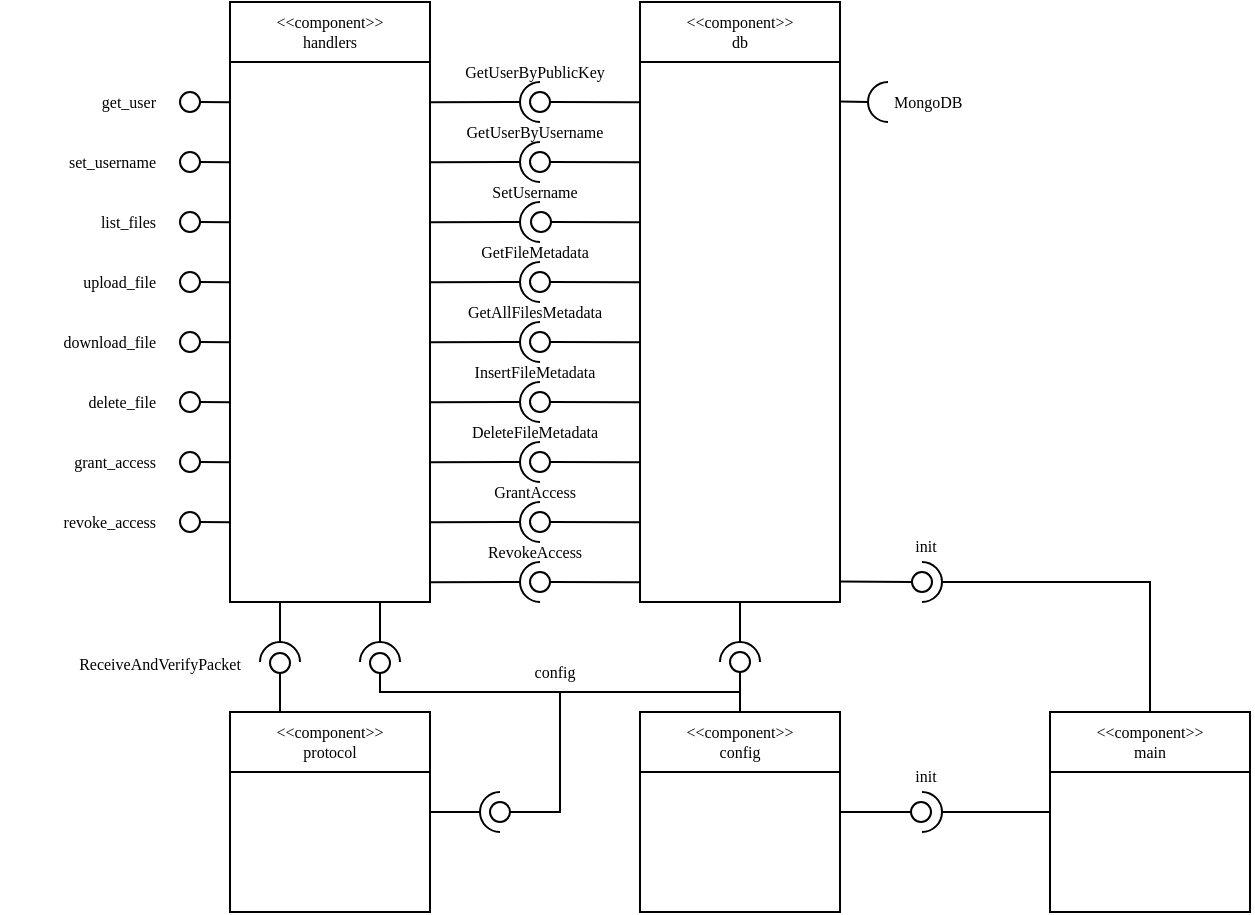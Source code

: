 <mxfile version="21.4.0" type="device">
  <diagram name="Страница 1" id="u0vHXIiKnzVc3-9p44hn">
    <mxGraphModel dx="819" dy="451" grid="0" gridSize="10" guides="1" tooltips="1" connect="1" arrows="1" fold="1" page="0" pageScale="1" pageWidth="1169" pageHeight="827" math="0" shadow="0">
      <root>
        <mxCell id="0" />
        <mxCell id="1" parent="0" />
        <mxCell id="RlHMgZMCsV71h-hDCZHG-15" value="" style="group;flipH=1;" vertex="1" connectable="0" parent="1">
          <mxGeometry x="490" y="434" width="21" height="22" as="geometry" />
        </mxCell>
        <mxCell id="RlHMgZMCsV71h-hDCZHG-16" value="" style="ellipse;whiteSpace=wrap;html=1;aspect=fixed;movable=1;resizable=1;rotatable=1;deletable=1;editable=1;locked=0;connectable=1;" vertex="1" parent="RlHMgZMCsV71h-hDCZHG-15">
          <mxGeometry x="1" y="1" width="20" height="20" as="geometry" />
        </mxCell>
        <mxCell id="RlHMgZMCsV71h-hDCZHG-17" value="" style="rounded=0;whiteSpace=wrap;html=1;fillColor=default;strokeColor=none;movable=1;resizable=1;rotatable=1;deletable=1;editable=1;locked=0;connectable=1;" vertex="1" parent="RlHMgZMCsV71h-hDCZHG-15">
          <mxGeometry width="11" height="22" as="geometry" />
        </mxCell>
        <mxCell id="RlHMgZMCsV71h-hDCZHG-12" value="" style="group;flipH=1;" vertex="1" connectable="0" parent="1">
          <mxGeometry x="490" y="319" width="21" height="22" as="geometry" />
        </mxCell>
        <mxCell id="RlHMgZMCsV71h-hDCZHG-13" value="" style="ellipse;whiteSpace=wrap;html=1;aspect=fixed;movable=1;resizable=1;rotatable=1;deletable=1;editable=1;locked=0;connectable=1;" vertex="1" parent="RlHMgZMCsV71h-hDCZHG-12">
          <mxGeometry x="1" y="1" width="20" height="20" as="geometry" />
        </mxCell>
        <mxCell id="RlHMgZMCsV71h-hDCZHG-14" value="" style="rounded=0;whiteSpace=wrap;html=1;fillColor=default;strokeColor=none;movable=1;resizable=1;rotatable=1;deletable=1;editable=1;locked=0;connectable=1;" vertex="1" parent="RlHMgZMCsV71h-hDCZHG-12">
          <mxGeometry width="11" height="22" as="geometry" />
        </mxCell>
        <mxCell id="tU8dhyVxo_mKHJtzlASq-189" value="" style="ellipse;whiteSpace=wrap;html=1;aspect=fixed;movable=1;resizable=1;rotatable=1;deletable=1;editable=1;locked=0;connectable=1;rotation=90;" parent="1" vertex="1">
          <mxGeometry x="400" y="360" width="20" height="20" as="geometry" />
        </mxCell>
        <mxCell id="tU8dhyVxo_mKHJtzlASq-190" value="" style="rounded=0;whiteSpace=wrap;html=1;strokeColor=none;" parent="1" vertex="1">
          <mxGeometry x="399" y="370" width="22" height="11" as="geometry" />
        </mxCell>
        <mxCell id="tU8dhyVxo_mKHJtzlASq-30" value="GetUserByPublicKey" style="text;html=1;strokeColor=none;fillColor=none;align=center;verticalAlign=middle;whiteSpace=wrap;rounded=0;fontFamily=Ubuntu Mono;fontSource=https%3A%2F%2Ffonts.googleapis.com%2Fcss%3Ffamily%3DUbuntu%2BMono;fontSize=8;movable=1;resizable=1;rotatable=1;deletable=1;editable=1;locked=0;connectable=1;" parent="1" vertex="1">
          <mxGeometry x="255" y="70" width="105" height="10" as="geometry" />
        </mxCell>
        <mxCell id="tU8dhyVxo_mKHJtzlASq-31" value="GetUserByUsername" style="text;html=1;strokeColor=none;fillColor=none;align=center;verticalAlign=middle;whiteSpace=wrap;rounded=0;fontFamily=Ubuntu Mono;fontSource=https%3A%2F%2Ffonts.googleapis.com%2Fcss%3Ffamily%3DUbuntu%2BMono;fontSize=8;movable=1;resizable=1;rotatable=1;deletable=1;editable=1;locked=0;connectable=1;" parent="1" vertex="1">
          <mxGeometry x="255" y="100" width="105" height="10" as="geometry" />
        </mxCell>
        <mxCell id="tU8dhyVxo_mKHJtzlASq-32" value="SetUsername" style="text;html=1;strokeColor=none;fillColor=none;align=center;verticalAlign=middle;whiteSpace=wrap;rounded=0;fontFamily=Ubuntu Mono;fontSource=https%3A%2F%2Ffonts.googleapis.com%2Fcss%3Ffamily%3DUbuntu%2BMono;fontSize=8;movable=1;resizable=1;rotatable=1;deletable=1;editable=1;locked=0;connectable=1;" parent="1" vertex="1">
          <mxGeometry x="255" y="130" width="105" height="10" as="geometry" />
        </mxCell>
        <mxCell id="tU8dhyVxo_mKHJtzlASq-33" value="GetFileMetadata" style="text;html=1;strokeColor=none;fillColor=none;align=center;verticalAlign=middle;whiteSpace=wrap;rounded=0;fontFamily=Ubuntu Mono;fontSource=https%3A%2F%2Ffonts.googleapis.com%2Fcss%3Ffamily%3DUbuntu%2BMono;fontSize=8;movable=1;resizable=1;rotatable=1;deletable=1;editable=1;locked=0;connectable=1;" parent="1" vertex="1">
          <mxGeometry x="255" y="160" width="105" height="10" as="geometry" />
        </mxCell>
        <mxCell id="tU8dhyVxo_mKHJtzlASq-34" value="GetAllFilesMetadata" style="text;html=1;strokeColor=none;fillColor=none;align=center;verticalAlign=middle;whiteSpace=wrap;rounded=0;fontFamily=Ubuntu Mono;fontSource=https%3A%2F%2Ffonts.googleapis.com%2Fcss%3Ffamily%3DUbuntu%2BMono;fontSize=8;movable=1;resizable=1;rotatable=1;deletable=1;editable=1;locked=0;connectable=1;" parent="1" vertex="1">
          <mxGeometry x="255" y="190" width="105" height="10" as="geometry" />
        </mxCell>
        <mxCell id="tU8dhyVxo_mKHJtzlASq-35" value="InsertFileMetadata" style="text;html=1;strokeColor=none;fillColor=none;align=center;verticalAlign=middle;whiteSpace=wrap;rounded=0;fontFamily=Ubuntu Mono;fontSource=https%3A%2F%2Ffonts.googleapis.com%2Fcss%3Ffamily%3DUbuntu%2BMono;fontSize=8;movable=1;resizable=1;rotatable=1;deletable=1;editable=1;locked=0;connectable=1;" parent="1" vertex="1">
          <mxGeometry x="255" y="220" width="105" height="10" as="geometry" />
        </mxCell>
        <mxCell id="tU8dhyVxo_mKHJtzlASq-36" value="DeleteFileMetadata" style="text;html=1;strokeColor=none;fillColor=none;align=center;verticalAlign=middle;whiteSpace=wrap;rounded=0;fontFamily=Ubuntu Mono;fontSource=https%3A%2F%2Ffonts.googleapis.com%2Fcss%3Ffamily%3DUbuntu%2BMono;fontSize=8;movable=1;resizable=1;rotatable=1;deletable=1;editable=1;locked=0;connectable=1;" parent="1" vertex="1">
          <mxGeometry x="255" y="250" width="105" height="10" as="geometry" />
        </mxCell>
        <mxCell id="tU8dhyVxo_mKHJtzlASq-37" value="GrantAccess" style="text;html=1;strokeColor=none;fillColor=none;align=center;verticalAlign=middle;whiteSpace=wrap;rounded=0;fontFamily=Ubuntu Mono;fontSource=https%3A%2F%2Ffonts.googleapis.com%2Fcss%3Ffamily%3DUbuntu%2BMono;fontSize=8;movable=1;resizable=1;rotatable=1;deletable=1;editable=1;locked=0;connectable=1;" parent="1" vertex="1">
          <mxGeometry x="255" y="280" width="105" height="10" as="geometry" />
        </mxCell>
        <mxCell id="tU8dhyVxo_mKHJtzlASq-40" value="RevokeAccess" style="text;html=1;strokeColor=none;fillColor=none;align=center;verticalAlign=middle;whiteSpace=wrap;rounded=0;fontFamily=Ubuntu Mono;fontSource=https%3A%2F%2Ffonts.googleapis.com%2Fcss%3Ffamily%3DUbuntu%2BMono;fontSize=8;movable=1;resizable=1;rotatable=1;deletable=1;editable=1;locked=0;connectable=1;" parent="1" vertex="1">
          <mxGeometry x="255" y="310" width="105" height="10" as="geometry" />
        </mxCell>
        <mxCell id="tU8dhyVxo_mKHJtzlASq-46" value="" style="endArrow=none;html=1;rounded=0;movable=1;resizable=1;rotatable=1;deletable=1;editable=1;locked=0;connectable=1;exitX=1;exitY=0.5;exitDx=0;exitDy=0;entryX=-0.003;entryY=0.167;entryDx=0;entryDy=0;entryPerimeter=0;" parent="1" source="tU8dhyVxo_mKHJtzlASq-53" target="tU8dhyVxo_mKHJtzlASq-73" edge="1">
          <mxGeometry width="50" height="50" relative="1" as="geometry">
            <mxPoint x="145" y="89.92" as="sourcePoint" />
            <mxPoint x="150" y="90" as="targetPoint" />
          </mxGeometry>
        </mxCell>
        <mxCell id="tU8dhyVxo_mKHJtzlASq-47" value="" style="endArrow=none;html=1;rounded=0;movable=1;resizable=1;rotatable=1;deletable=1;editable=1;locked=0;connectable=1;entryX=-0.004;entryY=0.367;entryDx=0;entryDy=0;entryPerimeter=0;exitX=1;exitY=0.5;exitDx=0;exitDy=0;" parent="1" source="tU8dhyVxo_mKHJtzlASq-55" target="tU8dhyVxo_mKHJtzlASq-73" edge="1">
          <mxGeometry width="50" height="50" relative="1" as="geometry">
            <mxPoint x="145" y="150.1" as="sourcePoint" />
            <mxPoint x="150" y="140" as="targetPoint" />
          </mxGeometry>
        </mxCell>
        <mxCell id="tU8dhyVxo_mKHJtzlASq-48" value="" style="endArrow=none;html=1;rounded=0;movable=1;resizable=1;rotatable=1;deletable=1;editable=1;locked=0;connectable=1;exitX=1;exitY=0.5;exitDx=0;exitDy=0;entryX=-0.002;entryY=0.467;entryDx=0;entryDy=0;entryPerimeter=0;" parent="1" source="tU8dhyVxo_mKHJtzlASq-57" target="tU8dhyVxo_mKHJtzlASq-73" edge="1">
          <mxGeometry width="50" height="50" relative="1" as="geometry">
            <mxPoint x="145" y="180" as="sourcePoint" />
            <mxPoint x="150" y="180" as="targetPoint" />
          </mxGeometry>
        </mxCell>
        <mxCell id="tU8dhyVxo_mKHJtzlASq-49" value="" style="endArrow=none;html=1;rounded=0;movable=1;resizable=1;rotatable=1;deletable=1;editable=1;locked=0;connectable=1;exitX=1;exitY=0.5;exitDx=0;exitDy=0;entryX=0;entryY=0.767;entryDx=0;entryDy=0;entryPerimeter=0;" parent="1" source="tU8dhyVxo_mKHJtzlASq-56" target="tU8dhyVxo_mKHJtzlASq-73" edge="1">
          <mxGeometry width="50" height="50" relative="1" as="geometry">
            <mxPoint x="150" y="270" as="sourcePoint" />
            <mxPoint x="150" y="270" as="targetPoint" />
          </mxGeometry>
        </mxCell>
        <mxCell id="tU8dhyVxo_mKHJtzlASq-50" value="" style="endArrow=none;html=1;rounded=0;movable=1;resizable=1;rotatable=1;deletable=1;editable=1;locked=0;connectable=1;exitX=1;exitY=0.5;exitDx=0;exitDy=0;entryX=0;entryY=0.567;entryDx=0;entryDy=0;entryPerimeter=0;" parent="1" source="tU8dhyVxo_mKHJtzlASq-58" target="tU8dhyVxo_mKHJtzlASq-73" edge="1">
          <mxGeometry width="50" height="50" relative="1" as="geometry">
            <mxPoint x="145" y="210" as="sourcePoint" />
            <mxPoint x="150" y="210" as="targetPoint" />
          </mxGeometry>
        </mxCell>
        <mxCell id="tU8dhyVxo_mKHJtzlASq-51" value="" style="endArrow=none;html=1;rounded=0;movable=1;resizable=1;rotatable=1;deletable=1;editable=1;locked=0;connectable=1;exitX=1;exitY=0.5;exitDx=0;exitDy=0;entryX=0;entryY=0.667;entryDx=0;entryDy=0;entryPerimeter=0;" parent="1" source="tU8dhyVxo_mKHJtzlASq-59" target="tU8dhyVxo_mKHJtzlASq-73" edge="1">
          <mxGeometry width="50" height="50" relative="1" as="geometry">
            <mxPoint x="145" y="240" as="sourcePoint" />
            <mxPoint x="150" y="240" as="targetPoint" />
          </mxGeometry>
        </mxCell>
        <mxCell id="tU8dhyVxo_mKHJtzlASq-52" value="" style="endArrow=none;html=1;rounded=0;movable=1;resizable=1;rotatable=1;deletable=1;editable=1;locked=0;connectable=1;entryX=0;entryY=0.867;entryDx=0;entryDy=0;entryPerimeter=0;exitX=1;exitY=0.5;exitDx=0;exitDy=0;" parent="1" source="tU8dhyVxo_mKHJtzlASq-60" target="tU8dhyVxo_mKHJtzlASq-73" edge="1">
          <mxGeometry width="50" height="50" relative="1" as="geometry">
            <mxPoint x="140" y="300.1" as="sourcePoint" />
            <mxPoint x="155" y="300.0" as="targetPoint" />
          </mxGeometry>
        </mxCell>
        <mxCell id="tU8dhyVxo_mKHJtzlASq-53" value="" style="ellipse;whiteSpace=wrap;html=1;aspect=fixed;movable=1;resizable=1;rotatable=1;deletable=1;editable=1;locked=0;connectable=1;" parent="1" vertex="1">
          <mxGeometry x="130" y="85" width="10" height="10" as="geometry" />
        </mxCell>
        <mxCell id="tU8dhyVxo_mKHJtzlASq-54" value="" style="ellipse;whiteSpace=wrap;html=1;aspect=fixed;movable=1;resizable=1;rotatable=1;deletable=1;editable=1;locked=0;connectable=1;" parent="1" vertex="1">
          <mxGeometry x="130" y="115" width="10" height="10" as="geometry" />
        </mxCell>
        <mxCell id="tU8dhyVxo_mKHJtzlASq-55" value="" style="ellipse;whiteSpace=wrap;html=1;aspect=fixed;movable=1;resizable=1;rotatable=1;deletable=1;editable=1;locked=0;connectable=1;" parent="1" vertex="1">
          <mxGeometry x="130" y="145" width="10" height="10" as="geometry" />
        </mxCell>
        <mxCell id="tU8dhyVxo_mKHJtzlASq-56" value="" style="ellipse;whiteSpace=wrap;html=1;aspect=fixed;movable=1;resizable=1;rotatable=1;deletable=1;editable=1;locked=0;connectable=1;" parent="1" vertex="1">
          <mxGeometry x="130" y="265" width="10" height="10" as="geometry" />
        </mxCell>
        <mxCell id="tU8dhyVxo_mKHJtzlASq-57" value="" style="ellipse;whiteSpace=wrap;html=1;aspect=fixed;movable=1;resizable=1;rotatable=1;deletable=1;editable=1;locked=0;connectable=1;" parent="1" vertex="1">
          <mxGeometry x="130" y="175" width="10" height="10" as="geometry" />
        </mxCell>
        <mxCell id="tU8dhyVxo_mKHJtzlASq-58" value="" style="ellipse;whiteSpace=wrap;html=1;aspect=fixed;movable=1;resizable=1;rotatable=1;deletable=1;editable=1;locked=0;connectable=1;" parent="1" vertex="1">
          <mxGeometry x="130" y="205" width="10" height="10" as="geometry" />
        </mxCell>
        <mxCell id="tU8dhyVxo_mKHJtzlASq-59" value="" style="ellipse;whiteSpace=wrap;html=1;aspect=fixed;movable=1;resizable=1;rotatable=1;deletable=1;editable=1;locked=0;connectable=1;" parent="1" vertex="1">
          <mxGeometry x="130" y="235" width="10" height="10" as="geometry" />
        </mxCell>
        <mxCell id="tU8dhyVxo_mKHJtzlASq-60" value="" style="ellipse;whiteSpace=wrap;html=1;aspect=fixed;movable=1;resizable=1;rotatable=1;deletable=1;editable=1;locked=0;connectable=1;" parent="1" vertex="1">
          <mxGeometry x="130" y="295" width="10" height="10" as="geometry" />
        </mxCell>
        <mxCell id="tU8dhyVxo_mKHJtzlASq-72" value="" style="endArrow=none;html=1;rounded=0;movable=1;resizable=1;rotatable=1;deletable=1;editable=1;locked=0;connectable=1;entryX=-0.002;entryY=0.267;entryDx=0;entryDy=0;entryPerimeter=0;exitX=1;exitY=0.5;exitDx=0;exitDy=0;" parent="1" source="tU8dhyVxo_mKHJtzlASq-54" target="tU8dhyVxo_mKHJtzlASq-73" edge="1">
          <mxGeometry width="50" height="50" relative="1" as="geometry">
            <mxPoint x="140" y="120" as="sourcePoint" />
            <mxPoint x="155" y="119.92" as="targetPoint" />
          </mxGeometry>
        </mxCell>
        <mxCell id="tU8dhyVxo_mKHJtzlASq-101" value="" style="endArrow=none;html=1;rounded=0;entryX=0;entryY=0.5;entryDx=0;entryDy=0;exitX=1;exitY=0.167;exitDx=0;exitDy=0;exitPerimeter=0;" parent="1" source="tU8dhyVxo_mKHJtzlASq-73" target="tU8dhyVxo_mKHJtzlASq-78" edge="1">
          <mxGeometry width="50" height="50" relative="1" as="geometry">
            <mxPoint x="250" y="120" as="sourcePoint" />
            <mxPoint x="270" y="90" as="targetPoint" />
          </mxGeometry>
        </mxCell>
        <mxCell id="tU8dhyVxo_mKHJtzlASq-102" value="" style="group" parent="1" vertex="1" connectable="0">
          <mxGeometry x="300" y="79" width="21" height="22" as="geometry" />
        </mxCell>
        <mxCell id="tU8dhyVxo_mKHJtzlASq-78" value="" style="ellipse;whiteSpace=wrap;html=1;aspect=fixed;movable=1;resizable=1;rotatable=1;deletable=1;editable=1;locked=0;connectable=1;" parent="tU8dhyVxo_mKHJtzlASq-102" vertex="1">
          <mxGeometry y="1" width="20" height="20" as="geometry" />
        </mxCell>
        <mxCell id="tU8dhyVxo_mKHJtzlASq-79" value="" style="rounded=0;whiteSpace=wrap;html=1;fillColor=default;strokeColor=none;movable=1;resizable=1;rotatable=1;deletable=1;editable=1;locked=0;connectable=1;" parent="tU8dhyVxo_mKHJtzlASq-102" vertex="1">
          <mxGeometry x="10" width="11" height="22" as="geometry" />
        </mxCell>
        <mxCell id="tU8dhyVxo_mKHJtzlASq-103" value="" style="endArrow=none;html=1;rounded=0;entryX=0;entryY=0.5;entryDx=0;entryDy=0;exitX=1;exitY=0.267;exitDx=0;exitDy=0;exitPerimeter=0;" parent="1" source="tU8dhyVxo_mKHJtzlASq-73" target="tU8dhyVxo_mKHJtzlASq-85" edge="1">
          <mxGeometry width="50" height="50" relative="1" as="geometry">
            <mxPoint x="260" y="110" as="sourcePoint" />
            <mxPoint x="280" y="110" as="targetPoint" />
          </mxGeometry>
        </mxCell>
        <mxCell id="tU8dhyVxo_mKHJtzlASq-104" value="" style="group" parent="1" vertex="1" connectable="0">
          <mxGeometry x="300" y="109" width="21" height="22" as="geometry" />
        </mxCell>
        <mxCell id="tU8dhyVxo_mKHJtzlASq-85" value="" style="ellipse;whiteSpace=wrap;html=1;aspect=fixed;movable=1;resizable=1;rotatable=1;deletable=1;editable=1;locked=0;connectable=1;" parent="tU8dhyVxo_mKHJtzlASq-104" vertex="1">
          <mxGeometry y="1" width="20" height="20" as="geometry" />
        </mxCell>
        <mxCell id="tU8dhyVxo_mKHJtzlASq-86" value="" style="rounded=0;whiteSpace=wrap;html=1;fillColor=default;strokeColor=none;movable=1;resizable=1;rotatable=1;deletable=1;editable=1;locked=0;connectable=1;" parent="tU8dhyVxo_mKHJtzlASq-104" vertex="1">
          <mxGeometry x="10" width="11" height="22" as="geometry" />
        </mxCell>
        <mxCell id="tU8dhyVxo_mKHJtzlASq-105" value="" style="endArrow=none;html=1;rounded=0;entryX=0;entryY=0.5;entryDx=0;entryDy=0;exitX=1;exitY=0.367;exitDx=0;exitDy=0;exitPerimeter=0;" parent="1" source="tU8dhyVxo_mKHJtzlASq-73" target="tU8dhyVxo_mKHJtzlASq-87" edge="1">
          <mxGeometry width="50" height="50" relative="1" as="geometry">
            <mxPoint x="260" y="139" as="sourcePoint" />
            <mxPoint x="280" y="139" as="targetPoint" />
          </mxGeometry>
        </mxCell>
        <mxCell id="tU8dhyVxo_mKHJtzlASq-106" value="" style="endArrow=none;html=1;rounded=0;entryX=0;entryY=0.5;entryDx=0;entryDy=0;exitX=1;exitY=0.467;exitDx=0;exitDy=0;exitPerimeter=0;" parent="1" source="tU8dhyVxo_mKHJtzlASq-73" target="tU8dhyVxo_mKHJtzlASq-89" edge="1">
          <mxGeometry width="50" height="50" relative="1" as="geometry">
            <mxPoint x="260" y="169" as="sourcePoint" />
            <mxPoint x="280" y="169" as="targetPoint" />
          </mxGeometry>
        </mxCell>
        <mxCell id="tU8dhyVxo_mKHJtzlASq-107" value="" style="endArrow=none;html=1;rounded=0;entryX=0;entryY=0.5;entryDx=0;entryDy=0;exitX=1;exitY=0.567;exitDx=0;exitDy=0;exitPerimeter=0;" parent="1" source="tU8dhyVxo_mKHJtzlASq-73" target="tU8dhyVxo_mKHJtzlASq-91" edge="1">
          <mxGeometry width="50" height="50" relative="1" as="geometry">
            <mxPoint x="260" y="199" as="sourcePoint" />
            <mxPoint x="280" y="199" as="targetPoint" />
          </mxGeometry>
        </mxCell>
        <mxCell id="tU8dhyVxo_mKHJtzlASq-108" value="" style="group" parent="1" vertex="1" connectable="0">
          <mxGeometry x="300" y="199" width="21" height="22" as="geometry" />
        </mxCell>
        <mxCell id="tU8dhyVxo_mKHJtzlASq-91" value="" style="ellipse;whiteSpace=wrap;html=1;aspect=fixed;movable=1;resizable=1;rotatable=1;deletable=1;editable=1;locked=0;connectable=1;" parent="tU8dhyVxo_mKHJtzlASq-108" vertex="1">
          <mxGeometry y="1" width="20" height="20" as="geometry" />
        </mxCell>
        <mxCell id="tU8dhyVxo_mKHJtzlASq-92" value="" style="rounded=0;whiteSpace=wrap;html=1;fillColor=default;strokeColor=none;movable=1;resizable=1;rotatable=1;deletable=1;editable=1;locked=0;connectable=1;" parent="tU8dhyVxo_mKHJtzlASq-108" vertex="1">
          <mxGeometry x="10" width="11" height="22" as="geometry" />
        </mxCell>
        <mxCell id="tU8dhyVxo_mKHJtzlASq-109" value="" style="endArrow=none;html=1;rounded=0;entryX=0;entryY=0.5;entryDx=0;entryDy=0;exitX=1;exitY=0.667;exitDx=0;exitDy=0;exitPerimeter=0;" parent="1" source="tU8dhyVxo_mKHJtzlASq-73" target="tU8dhyVxo_mKHJtzlASq-93" edge="1">
          <mxGeometry width="50" height="50" relative="1" as="geometry">
            <mxPoint x="260" y="230" as="sourcePoint" />
            <mxPoint x="280" y="230" as="targetPoint" />
          </mxGeometry>
        </mxCell>
        <mxCell id="tU8dhyVxo_mKHJtzlASq-110" value="" style="endArrow=none;html=1;rounded=0;entryX=0;entryY=0.5;entryDx=0;entryDy=0;exitX=1;exitY=0.767;exitDx=0;exitDy=0;exitPerimeter=0;" parent="1" source="tU8dhyVxo_mKHJtzlASq-73" target="tU8dhyVxo_mKHJtzlASq-95" edge="1">
          <mxGeometry width="50" height="50" relative="1" as="geometry">
            <mxPoint x="260" y="260" as="sourcePoint" />
            <mxPoint x="280" y="260" as="targetPoint" />
          </mxGeometry>
        </mxCell>
        <mxCell id="tU8dhyVxo_mKHJtzlASq-111" value="" style="group" parent="1" vertex="1" connectable="0">
          <mxGeometry x="300" y="259" width="21" height="22" as="geometry" />
        </mxCell>
        <mxCell id="tU8dhyVxo_mKHJtzlASq-95" value="" style="ellipse;whiteSpace=wrap;html=1;aspect=fixed;movable=1;resizable=1;rotatable=1;deletable=1;editable=1;locked=0;connectable=1;" parent="tU8dhyVxo_mKHJtzlASq-111" vertex="1">
          <mxGeometry y="1" width="20" height="20" as="geometry" />
        </mxCell>
        <mxCell id="tU8dhyVxo_mKHJtzlASq-96" value="" style="rounded=0;whiteSpace=wrap;html=1;fillColor=default;strokeColor=none;movable=1;resizable=1;rotatable=1;deletable=1;editable=1;locked=0;connectable=1;" parent="tU8dhyVxo_mKHJtzlASq-111" vertex="1">
          <mxGeometry x="10" width="11" height="22" as="geometry" />
        </mxCell>
        <mxCell id="tU8dhyVxo_mKHJtzlASq-112" value="" style="group" parent="1" vertex="1" connectable="0">
          <mxGeometry x="300" y="229" width="21" height="22" as="geometry" />
        </mxCell>
        <mxCell id="tU8dhyVxo_mKHJtzlASq-93" value="" style="ellipse;whiteSpace=wrap;html=1;aspect=fixed;movable=1;resizable=1;rotatable=1;deletable=1;editable=1;locked=0;connectable=1;" parent="tU8dhyVxo_mKHJtzlASq-112" vertex="1">
          <mxGeometry y="1" width="20" height="20" as="geometry" />
        </mxCell>
        <mxCell id="tU8dhyVxo_mKHJtzlASq-94" value="" style="rounded=0;whiteSpace=wrap;html=1;fillColor=default;strokeColor=none;movable=1;resizable=1;rotatable=1;deletable=1;editable=1;locked=0;connectable=1;" parent="tU8dhyVxo_mKHJtzlASq-112" vertex="1">
          <mxGeometry x="10" width="11" height="22" as="geometry" />
        </mxCell>
        <mxCell id="tU8dhyVxo_mKHJtzlASq-113" value="" style="endArrow=none;html=1;rounded=0;entryX=0;entryY=0.5;entryDx=0;entryDy=0;exitX=1;exitY=0.867;exitDx=0;exitDy=0;exitPerimeter=0;" parent="1" source="tU8dhyVxo_mKHJtzlASq-73" target="tU8dhyVxo_mKHJtzlASq-97" edge="1">
          <mxGeometry width="50" height="50" relative="1" as="geometry">
            <mxPoint x="270" y="280" as="sourcePoint" />
            <mxPoint x="290" y="280" as="targetPoint" />
          </mxGeometry>
        </mxCell>
        <mxCell id="tU8dhyVxo_mKHJtzlASq-114" value="" style="endArrow=none;html=1;rounded=0;entryX=0;entryY=0.5;entryDx=0;entryDy=0;exitX=1;exitY=0.967;exitDx=0;exitDy=0;exitPerimeter=0;" parent="1" source="tU8dhyVxo_mKHJtzlASq-73" target="tU8dhyVxo_mKHJtzlASq-99" edge="1">
          <mxGeometry width="50" height="50" relative="1" as="geometry">
            <mxPoint x="260" y="319" as="sourcePoint" />
            <mxPoint x="280" y="319" as="targetPoint" />
          </mxGeometry>
        </mxCell>
        <mxCell id="tU8dhyVxo_mKHJtzlASq-116" value="" style="group" parent="1" vertex="1" connectable="0">
          <mxGeometry x="300" y="139" width="21" height="22" as="geometry" />
        </mxCell>
        <mxCell id="tU8dhyVxo_mKHJtzlASq-87" value="" style="ellipse;whiteSpace=wrap;html=1;aspect=fixed;movable=1;resizable=1;rotatable=1;deletable=1;editable=1;locked=0;connectable=1;" parent="tU8dhyVxo_mKHJtzlASq-116" vertex="1">
          <mxGeometry y="1" width="20" height="20" as="geometry" />
        </mxCell>
        <mxCell id="tU8dhyVxo_mKHJtzlASq-88" value="" style="rounded=0;whiteSpace=wrap;html=1;fillColor=default;strokeColor=none;movable=1;resizable=1;rotatable=1;deletable=1;editable=1;locked=0;connectable=1;" parent="tU8dhyVxo_mKHJtzlASq-116" vertex="1">
          <mxGeometry x="10" width="11" height="22" as="geometry" />
        </mxCell>
        <mxCell id="tU8dhyVxo_mKHJtzlASq-24" value="" style="ellipse;whiteSpace=wrap;html=1;aspect=fixed;movable=1;resizable=1;rotatable=1;deletable=1;editable=1;locked=0;connectable=1;" parent="tU8dhyVxo_mKHJtzlASq-116" vertex="1">
          <mxGeometry x="5.5" y="6" width="10" height="10" as="geometry" />
        </mxCell>
        <mxCell id="tU8dhyVxo_mKHJtzlASq-117" value="" style="group" parent="1" vertex="1" connectable="0">
          <mxGeometry x="300" y="169" width="21" height="22" as="geometry" />
        </mxCell>
        <mxCell id="tU8dhyVxo_mKHJtzlASq-89" value="" style="ellipse;whiteSpace=wrap;html=1;aspect=fixed;movable=1;resizable=1;rotatable=1;deletable=1;editable=1;locked=0;connectable=1;" parent="tU8dhyVxo_mKHJtzlASq-117" vertex="1">
          <mxGeometry y="1" width="20" height="20" as="geometry" />
        </mxCell>
        <mxCell id="tU8dhyVxo_mKHJtzlASq-90" value="" style="rounded=0;whiteSpace=wrap;html=1;fillColor=default;strokeColor=none;movable=1;resizable=1;rotatable=1;deletable=1;editable=1;locked=0;connectable=1;" parent="tU8dhyVxo_mKHJtzlASq-117" vertex="1">
          <mxGeometry x="10" width="11" height="22" as="geometry" />
        </mxCell>
        <mxCell id="tU8dhyVxo_mKHJtzlASq-119" value="" style="group" parent="1" vertex="1" connectable="0">
          <mxGeometry x="300" y="289" width="21" height="22" as="geometry" />
        </mxCell>
        <mxCell id="tU8dhyVxo_mKHJtzlASq-97" value="" style="ellipse;whiteSpace=wrap;html=1;aspect=fixed;movable=1;resizable=1;rotatable=1;deletable=1;editable=1;locked=0;connectable=1;" parent="tU8dhyVxo_mKHJtzlASq-119" vertex="1">
          <mxGeometry y="1" width="20" height="20" as="geometry" />
        </mxCell>
        <mxCell id="tU8dhyVxo_mKHJtzlASq-98" value="" style="rounded=0;whiteSpace=wrap;html=1;fillColor=default;strokeColor=none;movable=1;resizable=1;rotatable=1;deletable=1;editable=1;locked=0;connectable=1;" parent="tU8dhyVxo_mKHJtzlASq-119" vertex="1">
          <mxGeometry x="10" width="11" height="22" as="geometry" />
        </mxCell>
        <mxCell id="tU8dhyVxo_mKHJtzlASq-121" value="" style="group" parent="1" vertex="1" connectable="0">
          <mxGeometry x="300" y="319" width="21" height="22" as="geometry" />
        </mxCell>
        <mxCell id="tU8dhyVxo_mKHJtzlASq-99" value="" style="ellipse;whiteSpace=wrap;html=1;aspect=fixed;movable=1;resizable=1;rotatable=1;deletable=1;editable=1;locked=0;connectable=1;" parent="tU8dhyVxo_mKHJtzlASq-121" vertex="1">
          <mxGeometry y="1" width="20" height="20" as="geometry" />
        </mxCell>
        <mxCell id="tU8dhyVxo_mKHJtzlASq-100" value="" style="rounded=0;whiteSpace=wrap;html=1;fillColor=default;strokeColor=none;movable=1;resizable=1;rotatable=1;deletable=1;editable=1;locked=0;connectable=1;" parent="tU8dhyVxo_mKHJtzlASq-121" vertex="1">
          <mxGeometry x="10" width="11" height="22" as="geometry" />
        </mxCell>
        <mxCell id="tU8dhyVxo_mKHJtzlASq-14" value="" style="endArrow=none;html=1;rounded=0;movable=1;resizable=1;rotatable=1;deletable=1;editable=1;locked=0;connectable=1;exitX=1;exitY=0.5;exitDx=0;exitDy=0;entryX=-0.003;entryY=0.167;entryDx=0;entryDy=0;entryPerimeter=0;" parent="1" source="tU8dhyVxo_mKHJtzlASq-22" target="tU8dhyVxo_mKHJtzlASq-2" edge="1">
          <mxGeometry width="50" height="50" relative="1" as="geometry">
            <mxPoint x="339" y="89.92" as="sourcePoint" />
            <mxPoint x="344" y="90" as="targetPoint" />
          </mxGeometry>
        </mxCell>
        <mxCell id="tU8dhyVxo_mKHJtzlASq-16" value="" style="endArrow=none;html=1;rounded=0;movable=1;resizable=1;rotatable=1;deletable=1;editable=1;locked=0;connectable=1;entryX=-0.004;entryY=0.367;entryDx=0;entryDy=0;entryPerimeter=0;exitX=1;exitY=0.5;exitDx=0;exitDy=0;" parent="1" source="tU8dhyVxo_mKHJtzlASq-24" target="tU8dhyVxo_mKHJtzlASq-2" edge="1">
          <mxGeometry width="50" height="50" relative="1" as="geometry">
            <mxPoint x="339" y="150.1" as="sourcePoint" />
            <mxPoint x="344" y="140" as="targetPoint" />
          </mxGeometry>
        </mxCell>
        <mxCell id="tU8dhyVxo_mKHJtzlASq-17" value="" style="endArrow=none;html=1;rounded=0;movable=1;resizable=1;rotatable=1;deletable=1;editable=1;locked=0;connectable=1;exitX=1;exitY=0.5;exitDx=0;exitDy=0;entryX=-0.002;entryY=0.467;entryDx=0;entryDy=0;entryPerimeter=0;" parent="1" source="tU8dhyVxo_mKHJtzlASq-26" target="tU8dhyVxo_mKHJtzlASq-2" edge="1">
          <mxGeometry width="50" height="50" relative="1" as="geometry">
            <mxPoint x="339" y="180" as="sourcePoint" />
            <mxPoint x="344" y="180" as="targetPoint" />
          </mxGeometry>
        </mxCell>
        <mxCell id="tU8dhyVxo_mKHJtzlASq-18" value="" style="endArrow=none;html=1;rounded=0;movable=1;resizable=1;rotatable=1;deletable=1;editable=1;locked=0;connectable=1;exitX=1;exitY=0.5;exitDx=0;exitDy=0;entryX=0;entryY=0.767;entryDx=0;entryDy=0;entryPerimeter=0;" parent="1" source="tU8dhyVxo_mKHJtzlASq-25" target="tU8dhyVxo_mKHJtzlASq-2" edge="1">
          <mxGeometry width="50" height="50" relative="1" as="geometry">
            <mxPoint x="344" y="270" as="sourcePoint" />
            <mxPoint x="344" y="270" as="targetPoint" />
          </mxGeometry>
        </mxCell>
        <mxCell id="tU8dhyVxo_mKHJtzlASq-19" value="" style="endArrow=none;html=1;rounded=0;movable=1;resizable=1;rotatable=1;deletable=1;editable=1;locked=0;connectable=1;exitX=1;exitY=0.5;exitDx=0;exitDy=0;entryX=0;entryY=0.567;entryDx=0;entryDy=0;entryPerimeter=0;" parent="1" source="tU8dhyVxo_mKHJtzlASq-27" target="tU8dhyVxo_mKHJtzlASq-2" edge="1">
          <mxGeometry width="50" height="50" relative="1" as="geometry">
            <mxPoint x="339" y="210" as="sourcePoint" />
            <mxPoint x="344" y="210" as="targetPoint" />
          </mxGeometry>
        </mxCell>
        <mxCell id="tU8dhyVxo_mKHJtzlASq-20" value="" style="endArrow=none;html=1;rounded=0;movable=1;resizable=1;rotatable=1;deletable=1;editable=1;locked=0;connectable=1;exitX=1;exitY=0.5;exitDx=0;exitDy=0;entryX=0;entryY=0.667;entryDx=0;entryDy=0;entryPerimeter=0;" parent="1" source="tU8dhyVxo_mKHJtzlASq-28" target="tU8dhyVxo_mKHJtzlASq-2" edge="1">
          <mxGeometry width="50" height="50" relative="1" as="geometry">
            <mxPoint x="339" y="240" as="sourcePoint" />
            <mxPoint x="344" y="240" as="targetPoint" />
          </mxGeometry>
        </mxCell>
        <mxCell id="tU8dhyVxo_mKHJtzlASq-21" value="" style="endArrow=none;html=1;rounded=0;movable=1;resizable=1;rotatable=1;deletable=1;editable=1;locked=0;connectable=1;entryX=0;entryY=0.867;entryDx=0;entryDy=0;entryPerimeter=0;exitX=1;exitY=0.5;exitDx=0;exitDy=0;" parent="1" source="tU8dhyVxo_mKHJtzlASq-29" target="tU8dhyVxo_mKHJtzlASq-2" edge="1">
          <mxGeometry width="50" height="50" relative="1" as="geometry">
            <mxPoint x="334" y="300.1" as="sourcePoint" />
            <mxPoint x="349" y="300.0" as="targetPoint" />
          </mxGeometry>
        </mxCell>
        <mxCell id="tU8dhyVxo_mKHJtzlASq-22" value="" style="ellipse;whiteSpace=wrap;html=1;aspect=fixed;movable=1;resizable=1;rotatable=1;deletable=1;editable=1;locked=0;connectable=1;" parent="1" vertex="1">
          <mxGeometry x="305" y="85" width="10" height="10" as="geometry" />
        </mxCell>
        <mxCell id="tU8dhyVxo_mKHJtzlASq-23" value="" style="ellipse;whiteSpace=wrap;html=1;aspect=fixed;movable=1;resizable=1;rotatable=1;deletable=1;editable=1;locked=0;connectable=1;" parent="1" vertex="1">
          <mxGeometry x="305" y="115" width="10" height="10" as="geometry" />
        </mxCell>
        <mxCell id="tU8dhyVxo_mKHJtzlASq-25" value="" style="ellipse;whiteSpace=wrap;html=1;aspect=fixed;movable=1;resizable=1;rotatable=1;deletable=1;editable=1;locked=0;connectable=1;" parent="1" vertex="1">
          <mxGeometry x="305" y="265" width="10" height="10" as="geometry" />
        </mxCell>
        <mxCell id="tU8dhyVxo_mKHJtzlASq-26" value="" style="ellipse;whiteSpace=wrap;html=1;aspect=fixed;movable=1;resizable=1;rotatable=1;deletable=1;editable=1;locked=0;connectable=1;" parent="1" vertex="1">
          <mxGeometry x="305" y="175" width="10" height="10" as="geometry" />
        </mxCell>
        <mxCell id="tU8dhyVxo_mKHJtzlASq-27" value="" style="ellipse;whiteSpace=wrap;html=1;aspect=fixed;movable=1;resizable=1;rotatable=1;deletable=1;editable=1;locked=0;connectable=1;" parent="1" vertex="1">
          <mxGeometry x="305" y="205" width="10" height="10" as="geometry" />
        </mxCell>
        <mxCell id="tU8dhyVxo_mKHJtzlASq-28" value="" style="ellipse;whiteSpace=wrap;html=1;aspect=fixed;movable=1;resizable=1;rotatable=1;deletable=1;editable=1;locked=0;connectable=1;" parent="1" vertex="1">
          <mxGeometry x="305" y="235" width="10" height="10" as="geometry" />
        </mxCell>
        <mxCell id="tU8dhyVxo_mKHJtzlASq-29" value="" style="ellipse;whiteSpace=wrap;html=1;aspect=fixed;movable=1;resizable=1;rotatable=1;deletable=1;editable=1;locked=0;connectable=1;" parent="1" vertex="1">
          <mxGeometry x="305" y="295" width="10" height="10" as="geometry" />
        </mxCell>
        <mxCell id="tU8dhyVxo_mKHJtzlASq-38" value="" style="endArrow=none;html=1;rounded=0;movable=1;resizable=1;rotatable=1;deletable=1;editable=1;locked=0;connectable=1;entryX=0;entryY=0.967;entryDx=0;entryDy=0;entryPerimeter=0;exitX=1;exitY=0.5;exitDx=0;exitDy=0;" parent="1" source="tU8dhyVxo_mKHJtzlASq-39" target="tU8dhyVxo_mKHJtzlASq-2" edge="1">
          <mxGeometry width="50" height="50" relative="1" as="geometry">
            <mxPoint x="334" y="330.1" as="sourcePoint" />
            <mxPoint x="349" y="330.0" as="targetPoint" />
          </mxGeometry>
        </mxCell>
        <mxCell id="tU8dhyVxo_mKHJtzlASq-39" value="" style="ellipse;whiteSpace=wrap;html=1;aspect=fixed;movable=1;resizable=1;rotatable=1;deletable=1;editable=1;locked=0;connectable=1;" parent="1" vertex="1">
          <mxGeometry x="305" y="325" width="10" height="10" as="geometry" />
        </mxCell>
        <mxCell id="tU8dhyVxo_mKHJtzlASq-41" value="" style="endArrow=none;html=1;rounded=0;movable=1;resizable=1;rotatable=1;deletable=1;editable=1;locked=0;connectable=1;entryX=-0.002;entryY=0.267;entryDx=0;entryDy=0;entryPerimeter=0;exitX=1;exitY=0.5;exitDx=0;exitDy=0;" parent="1" source="tU8dhyVxo_mKHJtzlASq-23" target="tU8dhyVxo_mKHJtzlASq-2" edge="1">
          <mxGeometry width="50" height="50" relative="1" as="geometry">
            <mxPoint x="334" y="120" as="sourcePoint" />
            <mxPoint x="349" y="119.92" as="targetPoint" />
          </mxGeometry>
        </mxCell>
        <mxCell id="tU8dhyVxo_mKHJtzlASq-10" value="" style="endArrow=none;html=1;rounded=0;movable=1;resizable=1;rotatable=1;deletable=1;editable=1;locked=0;connectable=1;exitX=0.999;exitY=0.166;exitDx=0;exitDy=0;exitPerimeter=0;entryX=0;entryY=0.5;entryDx=0;entryDy=0;" parent="1" source="tU8dhyVxo_mKHJtzlASq-2" target="tU8dhyVxo_mKHJtzlASq-11" edge="1">
          <mxGeometry width="50" height="50" relative="1" as="geometry">
            <mxPoint x="464" y="90" as="sourcePoint" />
            <mxPoint x="474" y="90" as="targetPoint" />
          </mxGeometry>
        </mxCell>
        <mxCell id="tU8dhyVxo_mKHJtzlASq-42" value="" style="group" parent="1" vertex="1" connectable="0">
          <mxGeometry x="474" y="79" width="21" height="22" as="geometry" />
        </mxCell>
        <mxCell id="tU8dhyVxo_mKHJtzlASq-11" value="" style="ellipse;whiteSpace=wrap;html=1;aspect=fixed;movable=1;resizable=1;rotatable=1;deletable=1;editable=1;locked=0;connectable=1;" parent="tU8dhyVxo_mKHJtzlASq-42" vertex="1">
          <mxGeometry y="1" width="20" height="20" as="geometry" />
        </mxCell>
        <mxCell id="tU8dhyVxo_mKHJtzlASq-12" value="" style="rounded=0;whiteSpace=wrap;html=1;fillColor=default;strokeColor=none;movable=1;resizable=1;rotatable=1;deletable=1;editable=1;locked=0;connectable=1;" parent="tU8dhyVxo_mKHJtzlASq-42" vertex="1">
          <mxGeometry x="10" width="11" height="22" as="geometry" />
        </mxCell>
        <mxCell id="tU8dhyVxo_mKHJtzlASq-123" value="" style="group" parent="1" vertex="1" connectable="0">
          <mxGeometry x="155" y="40" width="100" height="300" as="geometry" />
        </mxCell>
        <mxCell id="tU8dhyVxo_mKHJtzlASq-73" value="" style="rounded=0;whiteSpace=wrap;html=1;movable=1;resizable=1;rotatable=1;deletable=1;editable=1;locked=0;connectable=1;" parent="tU8dhyVxo_mKHJtzlASq-123" vertex="1">
          <mxGeometry width="100" height="300" as="geometry" />
        </mxCell>
        <mxCell id="tU8dhyVxo_mKHJtzlASq-74" value="&lt;div style=&quot;font-size: 8px;&quot;&gt;&amp;lt;&amp;lt;component&amp;gt;&amp;gt;&lt;/div&gt;&lt;div style=&quot;font-size: 8px;&quot;&gt;handlers&lt;br style=&quot;font-size: 8px;&quot;&gt;&lt;/div&gt;" style="text;html=1;strokeColor=none;fillColor=none;align=center;verticalAlign=middle;whiteSpace=wrap;rounded=0;fontSize=8;fontFamily=Ubuntu Mono;fontSource=https%3A%2F%2Ffonts.googleapis.com%2Fcss%3Ffamily%3DUbuntu%2BMono;movable=1;resizable=1;rotatable=1;deletable=1;editable=1;locked=0;connectable=1;" parent="tU8dhyVxo_mKHJtzlASq-123" vertex="1">
          <mxGeometry width="100" height="30" as="geometry" />
        </mxCell>
        <mxCell id="tU8dhyVxo_mKHJtzlASq-75" value="" style="endArrow=none;html=1;rounded=0;movable=1;resizable=1;rotatable=1;deletable=1;editable=1;locked=0;connectable=1;" parent="tU8dhyVxo_mKHJtzlASq-123" edge="1">
          <mxGeometry width="50" height="50" relative="1" as="geometry">
            <mxPoint y="30" as="sourcePoint" />
            <mxPoint x="100" y="30" as="targetPoint" />
          </mxGeometry>
        </mxCell>
        <mxCell id="tU8dhyVxo_mKHJtzlASq-125" value="" style="group" parent="1" vertex="1" connectable="0">
          <mxGeometry x="360" y="40" width="100" height="300" as="geometry" />
        </mxCell>
        <mxCell id="tU8dhyVxo_mKHJtzlASq-2" value="" style="rounded=0;whiteSpace=wrap;html=1;movable=1;resizable=1;rotatable=1;deletable=1;editable=1;locked=0;connectable=1;" parent="tU8dhyVxo_mKHJtzlASq-125" vertex="1">
          <mxGeometry width="100" height="300" as="geometry" />
        </mxCell>
        <mxCell id="tU8dhyVxo_mKHJtzlASq-3" value="&lt;div style=&quot;font-size: 8px;&quot;&gt;&amp;lt;&amp;lt;component&amp;gt;&amp;gt;&lt;/div&gt;&lt;div style=&quot;font-size: 8px;&quot;&gt;db&lt;br style=&quot;font-size: 8px;&quot;&gt;&lt;/div&gt;" style="text;html=1;strokeColor=none;fillColor=none;align=center;verticalAlign=middle;whiteSpace=wrap;rounded=0;fontSize=8;fontFamily=Ubuntu Mono;fontSource=https%3A%2F%2Ffonts.googleapis.com%2Fcss%3Ffamily%3DUbuntu%2BMono;movable=1;resizable=1;rotatable=1;deletable=1;editable=1;locked=0;connectable=1;" parent="tU8dhyVxo_mKHJtzlASq-125" vertex="1">
          <mxGeometry width="100" height="30" as="geometry" />
        </mxCell>
        <mxCell id="tU8dhyVxo_mKHJtzlASq-4" value="" style="endArrow=none;html=1;rounded=0;movable=1;resizable=1;rotatable=1;deletable=1;editable=1;locked=0;connectable=1;" parent="tU8dhyVxo_mKHJtzlASq-125" edge="1">
          <mxGeometry width="50" height="50" relative="1" as="geometry">
            <mxPoint y="30" as="sourcePoint" />
            <mxPoint x="100" y="30" as="targetPoint" />
          </mxGeometry>
        </mxCell>
        <mxCell id="tU8dhyVxo_mKHJtzlASq-142" value="get_user" style="text;html=1;strokeColor=none;fillColor=none;align=right;verticalAlign=middle;whiteSpace=wrap;rounded=0;fontFamily=Ubuntu Mono;fontSource=https%3A%2F%2Ffonts.googleapis.com%2Fcss%3Ffamily%3DUbuntu%2BMono;fontSize=8;movable=1;resizable=1;rotatable=1;deletable=1;editable=1;locked=0;connectable=1;" parent="1" vertex="1">
          <mxGeometry x="40" y="85" width="80" height="10" as="geometry" />
        </mxCell>
        <mxCell id="tU8dhyVxo_mKHJtzlASq-143" value="set_username" style="text;html=1;strokeColor=none;fillColor=none;align=right;verticalAlign=middle;whiteSpace=wrap;rounded=0;fontFamily=Ubuntu Mono;fontSource=https%3A%2F%2Ffonts.googleapis.com%2Fcss%3Ffamily%3DUbuntu%2BMono;fontSize=8;movable=1;resizable=1;rotatable=1;deletable=1;editable=1;locked=0;connectable=1;" parent="1" vertex="1">
          <mxGeometry x="40" y="115" width="80" height="10" as="geometry" />
        </mxCell>
        <mxCell id="tU8dhyVxo_mKHJtzlASq-144" value="list_files" style="text;html=1;strokeColor=none;fillColor=none;align=right;verticalAlign=middle;whiteSpace=wrap;rounded=0;fontFamily=Ubuntu Mono;fontSource=https%3A%2F%2Ffonts.googleapis.com%2Fcss%3Ffamily%3DUbuntu%2BMono;fontSize=8;movable=1;resizable=1;rotatable=1;deletable=1;editable=1;locked=0;connectable=1;" parent="1" vertex="1">
          <mxGeometry x="40" y="145" width="80" height="10" as="geometry" />
        </mxCell>
        <mxCell id="tU8dhyVxo_mKHJtzlASq-145" value="upload_file" style="text;html=1;strokeColor=none;fillColor=none;align=right;verticalAlign=middle;whiteSpace=wrap;rounded=0;fontFamily=Ubuntu Mono;fontSource=https%3A%2F%2Ffonts.googleapis.com%2Fcss%3Ffamily%3DUbuntu%2BMono;fontSize=8;movable=1;resizable=1;rotatable=1;deletable=1;editable=1;locked=0;connectable=1;" parent="1" vertex="1">
          <mxGeometry x="40" y="175" width="80" height="10" as="geometry" />
        </mxCell>
        <mxCell id="tU8dhyVxo_mKHJtzlASq-146" value="download_file" style="text;html=1;strokeColor=none;fillColor=none;align=right;verticalAlign=middle;whiteSpace=wrap;rounded=0;fontFamily=Ubuntu Mono;fontSource=https%3A%2F%2Ffonts.googleapis.com%2Fcss%3Ffamily%3DUbuntu%2BMono;fontSize=8;movable=1;resizable=1;rotatable=1;deletable=1;editable=1;locked=0;connectable=1;" parent="1" vertex="1">
          <mxGeometry x="40" y="205" width="80" height="10" as="geometry" />
        </mxCell>
        <mxCell id="tU8dhyVxo_mKHJtzlASq-147" value="delete_file" style="text;html=1;strokeColor=none;fillColor=none;align=right;verticalAlign=middle;whiteSpace=wrap;rounded=0;fontFamily=Ubuntu Mono;fontSource=https%3A%2F%2Ffonts.googleapis.com%2Fcss%3Ffamily%3DUbuntu%2BMono;fontSize=8;movable=1;resizable=1;rotatable=1;deletable=1;editable=1;locked=0;connectable=1;" parent="1" vertex="1">
          <mxGeometry x="40" y="235" width="80" height="10" as="geometry" />
        </mxCell>
        <mxCell id="tU8dhyVxo_mKHJtzlASq-148" value="grant_access" style="text;html=1;strokeColor=none;fillColor=none;align=right;verticalAlign=middle;whiteSpace=wrap;rounded=0;fontFamily=Ubuntu Mono;fontSource=https%3A%2F%2Ffonts.googleapis.com%2Fcss%3Ffamily%3DUbuntu%2BMono;fontSize=8;movable=1;resizable=1;rotatable=1;deletable=1;editable=1;locked=0;connectable=1;" parent="1" vertex="1">
          <mxGeometry x="40" y="265" width="80" height="10" as="geometry" />
        </mxCell>
        <mxCell id="tU8dhyVxo_mKHJtzlASq-149" value="revoke_access" style="text;html=1;strokeColor=none;fillColor=none;align=right;verticalAlign=middle;whiteSpace=wrap;rounded=0;fontFamily=Ubuntu Mono;fontSource=https%3A%2F%2Ffonts.googleapis.com%2Fcss%3Ffamily%3DUbuntu%2BMono;fontSize=8;movable=1;resizable=1;rotatable=1;deletable=1;editable=1;locked=0;connectable=1;" parent="1" vertex="1">
          <mxGeometry x="40" y="295" width="80" height="10" as="geometry" />
        </mxCell>
        <mxCell id="tU8dhyVxo_mKHJtzlASq-150" value="" style="endArrow=none;html=1;rounded=0;entryX=0;entryY=0.5;entryDx=0;entryDy=0;exitX=0.25;exitY=1;exitDx=0;exitDy=0;" parent="1" source="tU8dhyVxo_mKHJtzlASq-73" target="tU8dhyVxo_mKHJtzlASq-152" edge="1">
          <mxGeometry width="50" height="50" relative="1" as="geometry">
            <mxPoint x="200" y="371" as="sourcePoint" />
            <mxPoint x="225" y="360" as="targetPoint" />
          </mxGeometry>
        </mxCell>
        <mxCell id="tU8dhyVxo_mKHJtzlASq-163" value="ReceiveAndVerifyPacket" style="text;html=1;strokeColor=none;fillColor=none;align=center;verticalAlign=middle;whiteSpace=wrap;rounded=0;fontFamily=Ubuntu Mono;fontSource=https%3A%2F%2Ffonts.googleapis.com%2Fcss%3Ffamily%3DUbuntu%2BMono;fontSize=8;movable=1;resizable=1;rotatable=1;deletable=1;editable=1;locked=0;connectable=1;" parent="1" vertex="1">
          <mxGeometry x="75" y="365.5" width="90" height="10" as="geometry" />
        </mxCell>
        <mxCell id="tU8dhyVxo_mKHJtzlASq-164" value="" style="group" parent="1" vertex="1" connectable="0">
          <mxGeometry x="155" y="395" width="100" height="100" as="geometry" />
        </mxCell>
        <mxCell id="tU8dhyVxo_mKHJtzlASq-158" value="" style="rounded=0;whiteSpace=wrap;html=1;movable=1;resizable=1;rotatable=1;deletable=1;editable=1;locked=0;connectable=1;" parent="tU8dhyVxo_mKHJtzlASq-164" vertex="1">
          <mxGeometry width="100" height="100" as="geometry" />
        </mxCell>
        <mxCell id="tU8dhyVxo_mKHJtzlASq-159" value="&lt;div style=&quot;font-size: 8px;&quot;&gt;&amp;lt;&amp;lt;component&amp;gt;&amp;gt;&lt;/div&gt;&lt;div style=&quot;font-size: 8px;&quot;&gt;protocol&lt;br style=&quot;font-size: 8px;&quot;&gt;&lt;/div&gt;" style="text;html=1;strokeColor=none;fillColor=none;align=center;verticalAlign=middle;whiteSpace=wrap;rounded=0;fontSize=8;fontFamily=Ubuntu Mono;fontSource=https%3A%2F%2Ffonts.googleapis.com%2Fcss%3Ffamily%3DUbuntu%2BMono;movable=1;resizable=1;rotatable=1;deletable=1;editable=1;locked=0;connectable=1;" parent="tU8dhyVxo_mKHJtzlASq-164" vertex="1">
          <mxGeometry width="100" height="30" as="geometry" />
        </mxCell>
        <mxCell id="tU8dhyVxo_mKHJtzlASq-160" value="" style="endArrow=none;html=1;rounded=0;movable=1;resizable=1;rotatable=1;deletable=1;editable=1;locked=0;connectable=1;" parent="tU8dhyVxo_mKHJtzlASq-164" edge="1">
          <mxGeometry width="50" height="50" relative="1" as="geometry">
            <mxPoint y="30" as="sourcePoint" />
            <mxPoint x="100" y="30" as="targetPoint" />
          </mxGeometry>
        </mxCell>
        <mxCell id="tU8dhyVxo_mKHJtzlASq-165" value="" style="group" parent="1" vertex="1" connectable="0">
          <mxGeometry x="360" y="395" width="100" height="100" as="geometry" />
        </mxCell>
        <mxCell id="tU8dhyVxo_mKHJtzlASq-166" value="" style="rounded=0;whiteSpace=wrap;html=1;movable=1;resizable=1;rotatable=1;deletable=1;editable=1;locked=0;connectable=1;" parent="tU8dhyVxo_mKHJtzlASq-165" vertex="1">
          <mxGeometry width="100" height="100" as="geometry" />
        </mxCell>
        <mxCell id="tU8dhyVxo_mKHJtzlASq-167" value="&lt;div style=&quot;font-size: 8px;&quot;&gt;&amp;lt;&amp;lt;component&amp;gt;&amp;gt;&lt;/div&gt;&lt;div style=&quot;font-size: 8px;&quot;&gt;config&lt;br style=&quot;font-size: 8px;&quot;&gt;&lt;/div&gt;" style="text;html=1;strokeColor=none;fillColor=none;align=center;verticalAlign=middle;whiteSpace=wrap;rounded=0;fontSize=8;fontFamily=Ubuntu Mono;fontSource=https%3A%2F%2Ffonts.googleapis.com%2Fcss%3Ffamily%3DUbuntu%2BMono;movable=1;resizable=1;rotatable=1;deletable=1;editable=1;locked=0;connectable=1;" parent="tU8dhyVxo_mKHJtzlASq-165" vertex="1">
          <mxGeometry width="100" height="30" as="geometry" />
        </mxCell>
        <mxCell id="tU8dhyVxo_mKHJtzlASq-168" value="" style="endArrow=none;html=1;rounded=0;movable=1;resizable=1;rotatable=1;deletable=1;editable=1;locked=0;connectable=1;" parent="tU8dhyVxo_mKHJtzlASq-165" edge="1">
          <mxGeometry width="50" height="50" relative="1" as="geometry">
            <mxPoint y="30" as="sourcePoint" />
            <mxPoint x="100" y="30" as="targetPoint" />
          </mxGeometry>
        </mxCell>
        <mxCell id="tU8dhyVxo_mKHJtzlASq-169" value="" style="endArrow=none;html=1;rounded=0;movable=1;resizable=1;rotatable=1;deletable=1;editable=1;locked=0;connectable=1;entryX=0.5;entryY=0;entryDx=0;entryDy=0;exitX=0.5;exitY=1;exitDx=0;exitDy=0;" parent="1" source="tU8dhyVxo_mKHJtzlASq-170" target="tU8dhyVxo_mKHJtzlASq-167" edge="1">
          <mxGeometry width="50" height="50" relative="1" as="geometry">
            <mxPoint x="380" y="365" as="sourcePoint" />
            <mxPoint x="385" y="355" as="targetPoint" />
          </mxGeometry>
        </mxCell>
        <mxCell id="tU8dhyVxo_mKHJtzlASq-170" value="" style="ellipse;whiteSpace=wrap;html=1;aspect=fixed;movable=1;resizable=1;rotatable=1;deletable=1;editable=1;locked=0;connectable=1;" parent="1" vertex="1">
          <mxGeometry x="405" y="365" width="10" height="10" as="geometry" />
        </mxCell>
        <mxCell id="tU8dhyVxo_mKHJtzlASq-152" value="" style="ellipse;whiteSpace=wrap;html=1;aspect=fixed;movable=1;resizable=1;rotatable=1;deletable=1;editable=1;locked=0;connectable=1;rotation=90;" parent="1" vertex="1">
          <mxGeometry x="170" y="360" width="20" height="20" as="geometry" />
        </mxCell>
        <mxCell id="tU8dhyVxo_mKHJtzlASq-154" value="" style="rounded=0;whiteSpace=wrap;html=1;strokeColor=none;" parent="1" vertex="1">
          <mxGeometry x="169" y="370" width="22" height="11" as="geometry" />
        </mxCell>
        <mxCell id="tU8dhyVxo_mKHJtzlASq-162" value="" style="ellipse;whiteSpace=wrap;html=1;aspect=fixed;movable=1;resizable=1;rotatable=1;deletable=1;editable=1;locked=0;connectable=1;" parent="1" vertex="1">
          <mxGeometry x="175" y="365.5" width="10" height="10" as="geometry" />
        </mxCell>
        <mxCell id="tU8dhyVxo_mKHJtzlASq-183" value="" style="endArrow=none;html=1;rounded=0;entryX=0;entryY=0.5;entryDx=0;entryDy=0;exitX=0.75;exitY=1;exitDx=0;exitDy=0;" parent="1" source="tU8dhyVxo_mKHJtzlASq-73" target="tU8dhyVxo_mKHJtzlASq-182" edge="1">
          <mxGeometry width="50" height="50" relative="1" as="geometry">
            <mxPoint x="210" y="345.5" as="sourcePoint" />
            <mxPoint x="210" y="365.5" as="targetPoint" />
          </mxGeometry>
        </mxCell>
        <mxCell id="tU8dhyVxo_mKHJtzlASq-185" value="" style="group" parent="1" vertex="1" connectable="0">
          <mxGeometry x="219" y="360" width="22" height="21" as="geometry" />
        </mxCell>
        <mxCell id="tU8dhyVxo_mKHJtzlASq-182" value="" style="ellipse;whiteSpace=wrap;html=1;aspect=fixed;movable=1;resizable=1;rotatable=1;deletable=1;editable=1;locked=0;connectable=1;rotation=90;" parent="tU8dhyVxo_mKHJtzlASq-185" vertex="1">
          <mxGeometry x="1" width="20" height="20" as="geometry" />
        </mxCell>
        <mxCell id="tU8dhyVxo_mKHJtzlASq-184" value="" style="rounded=0;whiteSpace=wrap;html=1;strokeColor=none;" parent="tU8dhyVxo_mKHJtzlASq-185" vertex="1">
          <mxGeometry y="10" width="22" height="11" as="geometry" />
        </mxCell>
        <mxCell id="tU8dhyVxo_mKHJtzlASq-186" value="" style="ellipse;whiteSpace=wrap;html=1;aspect=fixed;movable=1;resizable=1;rotatable=1;deletable=1;editable=1;locked=0;connectable=1;" parent="tU8dhyVxo_mKHJtzlASq-185" vertex="1">
          <mxGeometry x="6" y="5.5" width="10" height="10" as="geometry" />
        </mxCell>
        <mxCell id="tU8dhyVxo_mKHJtzlASq-161" value="" style="endArrow=none;html=1;rounded=0;movable=1;resizable=1;rotatable=1;deletable=1;editable=1;locked=0;connectable=1;exitX=0.5;exitY=1;exitDx=0;exitDy=0;entryX=0.25;entryY=0;entryDx=0;entryDy=0;" parent="1" source="tU8dhyVxo_mKHJtzlASq-162" target="tU8dhyVxo_mKHJtzlASq-159" edge="1">
          <mxGeometry width="50" height="50" relative="1" as="geometry">
            <mxPoint x="226" y="405.1" as="sourcePoint" />
            <mxPoint x="210" y="400" as="targetPoint" />
          </mxGeometry>
        </mxCell>
        <mxCell id="tU8dhyVxo_mKHJtzlASq-187" value="" style="endArrow=none;html=1;rounded=0;movable=1;resizable=1;rotatable=1;deletable=1;editable=1;locked=0;connectable=1;exitX=0.5;exitY=1;exitDx=0;exitDy=0;" parent="1" source="tU8dhyVxo_mKHJtzlASq-186" edge="1">
          <mxGeometry width="50" height="50" relative="1" as="geometry">
            <mxPoint x="230" y="380.5" as="sourcePoint" />
            <mxPoint x="410" y="385" as="targetPoint" />
            <Array as="points">
              <mxPoint x="230" y="385" />
              <mxPoint x="260" y="385" />
              <mxPoint x="270" y="385" />
            </Array>
          </mxGeometry>
        </mxCell>
        <mxCell id="tU8dhyVxo_mKHJtzlASq-191" value="" style="endArrow=none;html=1;rounded=0;movable=1;resizable=1;rotatable=1;deletable=1;editable=1;locked=0;connectable=1;entryX=0;entryY=0.5;entryDx=0;entryDy=0;exitX=0.5;exitY=1;exitDx=0;exitDy=0;" parent="1" source="tU8dhyVxo_mKHJtzlASq-2" target="tU8dhyVxo_mKHJtzlASq-189" edge="1">
          <mxGeometry width="50" height="50" relative="1" as="geometry">
            <mxPoint x="430" y="351" as="sourcePoint" />
            <mxPoint x="430" y="371" as="targetPoint" />
          </mxGeometry>
        </mxCell>
        <mxCell id="tU8dhyVxo_mKHJtzlASq-193" value="" style="group" parent="1" vertex="1" connectable="0">
          <mxGeometry x="280" y="434" width="21" height="22" as="geometry" />
        </mxCell>
        <mxCell id="tU8dhyVxo_mKHJtzlASq-194" value="" style="ellipse;whiteSpace=wrap;html=1;aspect=fixed;movable=1;resizable=1;rotatable=1;deletable=1;editable=1;locked=0;connectable=1;" parent="tU8dhyVxo_mKHJtzlASq-193" vertex="1">
          <mxGeometry y="1" width="20" height="20" as="geometry" />
        </mxCell>
        <mxCell id="tU8dhyVxo_mKHJtzlASq-195" value="" style="rounded=0;whiteSpace=wrap;html=1;fillColor=default;strokeColor=none;movable=1;resizable=1;rotatable=1;deletable=1;editable=1;locked=0;connectable=1;" parent="tU8dhyVxo_mKHJtzlASq-193" vertex="1">
          <mxGeometry x="10" width="11" height="22" as="geometry" />
        </mxCell>
        <mxCell id="tU8dhyVxo_mKHJtzlASq-196" value="" style="ellipse;whiteSpace=wrap;html=1;aspect=fixed;movable=1;resizable=1;rotatable=1;deletable=1;editable=1;locked=0;connectable=1;" parent="tU8dhyVxo_mKHJtzlASq-193" vertex="1">
          <mxGeometry x="5" y="6" width="10" height="10" as="geometry" />
        </mxCell>
        <mxCell id="tU8dhyVxo_mKHJtzlASq-197" value="" style="endArrow=none;html=1;rounded=0;exitX=1;exitY=0.5;exitDx=0;exitDy=0;entryX=0;entryY=0.5;entryDx=0;entryDy=0;" parent="1" source="tU8dhyVxo_mKHJtzlASq-158" target="tU8dhyVxo_mKHJtzlASq-194" edge="1">
          <mxGeometry width="50" height="50" relative="1" as="geometry">
            <mxPoint x="290" y="470" as="sourcePoint" />
            <mxPoint x="340" y="420" as="targetPoint" />
          </mxGeometry>
        </mxCell>
        <mxCell id="tU8dhyVxo_mKHJtzlASq-198" value="" style="endArrow=none;html=1;rounded=0;exitX=1;exitY=0.5;exitDx=0;exitDy=0;" parent="1" edge="1">
          <mxGeometry width="50" height="50" relative="1" as="geometry">
            <mxPoint x="295" y="445" as="sourcePoint" />
            <mxPoint x="320" y="385" as="targetPoint" />
            <Array as="points">
              <mxPoint x="320" y="445" />
            </Array>
          </mxGeometry>
        </mxCell>
        <mxCell id="tU8dhyVxo_mKHJtzlASq-199" value="config" style="text;html=1;strokeColor=none;fillColor=none;align=center;verticalAlign=middle;whiteSpace=wrap;rounded=0;fontFamily=Ubuntu Mono;fontSource=https%3A%2F%2Ffonts.googleapis.com%2Fcss%3Ffamily%3DUbuntu%2BMono;fontSize=8;movable=1;resizable=1;rotatable=1;deletable=1;editable=1;locked=0;connectable=1;" parent="1" vertex="1">
          <mxGeometry x="255" y="370" width="125" height="10" as="geometry" />
        </mxCell>
        <mxCell id="tU8dhyVxo_mKHJtzlASq-200" value="MongoDB" style="text;html=1;strokeColor=none;fillColor=none;align=left;verticalAlign=middle;whiteSpace=wrap;rounded=0;fontFamily=Ubuntu Mono;fontSource=https%3A%2F%2Ffonts.googleapis.com%2Fcss%3Ffamily%3DUbuntu%2BMono;fontSize=8;movable=1;resizable=1;rotatable=1;deletable=1;editable=1;locked=0;connectable=1;" parent="1" vertex="1">
          <mxGeometry x="485" y="85" width="40" height="10" as="geometry" />
        </mxCell>
        <mxCell id="RlHMgZMCsV71h-hDCZHG-1" value="" style="group" vertex="1" connectable="0" parent="1">
          <mxGeometry x="565" y="395" width="100" height="100" as="geometry" />
        </mxCell>
        <mxCell id="RlHMgZMCsV71h-hDCZHG-2" value="" style="rounded=0;whiteSpace=wrap;html=1;movable=1;resizable=1;rotatable=1;deletable=1;editable=1;locked=0;connectable=1;" vertex="1" parent="RlHMgZMCsV71h-hDCZHG-1">
          <mxGeometry width="100" height="100" as="geometry" />
        </mxCell>
        <mxCell id="RlHMgZMCsV71h-hDCZHG-3" value="&lt;div style=&quot;font-size: 8px;&quot;&gt;&amp;lt;&amp;lt;component&amp;gt;&amp;gt;&lt;/div&gt;&lt;div style=&quot;font-size: 8px;&quot;&gt;main&lt;br style=&quot;font-size: 8px;&quot;&gt;&lt;/div&gt;" style="text;html=1;strokeColor=none;fillColor=none;align=center;verticalAlign=middle;whiteSpace=wrap;rounded=0;fontSize=8;fontFamily=Ubuntu Mono;fontSource=https%3A%2F%2Ffonts.googleapis.com%2Fcss%3Ffamily%3DUbuntu%2BMono;movable=1;resizable=1;rotatable=1;deletable=1;editable=1;locked=0;connectable=1;" vertex="1" parent="RlHMgZMCsV71h-hDCZHG-1">
          <mxGeometry width="100" height="30" as="geometry" />
        </mxCell>
        <mxCell id="RlHMgZMCsV71h-hDCZHG-4" value="" style="endArrow=none;html=1;rounded=0;movable=1;resizable=1;rotatable=1;deletable=1;editable=1;locked=0;connectable=1;" edge="1" parent="RlHMgZMCsV71h-hDCZHG-1">
          <mxGeometry width="50" height="50" relative="1" as="geometry">
            <mxPoint y="30" as="sourcePoint" />
            <mxPoint x="100" y="30" as="targetPoint" />
          </mxGeometry>
        </mxCell>
        <mxCell id="RlHMgZMCsV71h-hDCZHG-5" value="" style="endArrow=none;html=1;rounded=0;movable=1;resizable=1;rotatable=1;deletable=1;editable=1;locked=0;connectable=1;exitX=0;exitY=0.5;exitDx=0;exitDy=0;entryX=0.998;entryY=0.966;entryDx=0;entryDy=0;entryPerimeter=0;" edge="1" parent="1" source="RlHMgZMCsV71h-hDCZHG-6" target="tU8dhyVxo_mKHJtzlASq-2">
          <mxGeometry width="50" height="50" relative="1" as="geometry">
            <mxPoint x="470" y="305" as="sourcePoint" />
            <mxPoint x="470" y="330" as="targetPoint" />
          </mxGeometry>
        </mxCell>
        <mxCell id="RlHMgZMCsV71h-hDCZHG-6" value="" style="ellipse;whiteSpace=wrap;html=1;aspect=fixed;movable=1;resizable=1;rotatable=1;deletable=1;editable=1;locked=0;connectable=1;" vertex="1" parent="1">
          <mxGeometry x="496" y="325" width="10" height="10" as="geometry" />
        </mxCell>
        <mxCell id="RlHMgZMCsV71h-hDCZHG-7" value="" style="endArrow=none;html=1;rounded=0;movable=1;resizable=1;rotatable=1;deletable=1;editable=1;locked=0;connectable=1;exitX=0;exitY=0.5;exitDx=0;exitDy=0;entryX=1;entryY=0.5;entryDx=0;entryDy=0;" edge="1" parent="1" source="RlHMgZMCsV71h-hDCZHG-8" target="tU8dhyVxo_mKHJtzlASq-166">
          <mxGeometry width="50" height="50" relative="1" as="geometry">
            <mxPoint x="484" y="426" as="sourcePoint" />
            <mxPoint x="474" y="451" as="targetPoint" />
          </mxGeometry>
        </mxCell>
        <mxCell id="RlHMgZMCsV71h-hDCZHG-8" value="" style="ellipse;whiteSpace=wrap;html=1;aspect=fixed;movable=1;resizable=1;rotatable=1;deletable=1;editable=1;locked=0;connectable=1;" vertex="1" parent="1">
          <mxGeometry x="495.5" y="440" width="10" height="10" as="geometry" />
        </mxCell>
        <mxCell id="RlHMgZMCsV71h-hDCZHG-18" value="" style="endArrow=none;html=1;rounded=0;entryX=0.5;entryY=0;entryDx=0;entryDy=0;exitX=1;exitY=0.5;exitDx=0;exitDy=0;" edge="1" parent="1" source="RlHMgZMCsV71h-hDCZHG-13" target="RlHMgZMCsV71h-hDCZHG-3">
          <mxGeometry width="50" height="50" relative="1" as="geometry">
            <mxPoint x="480" y="420" as="sourcePoint" />
            <mxPoint x="530" y="370" as="targetPoint" />
            <Array as="points">
              <mxPoint x="615" y="330" />
            </Array>
          </mxGeometry>
        </mxCell>
        <mxCell id="RlHMgZMCsV71h-hDCZHG-19" value="" style="endArrow=none;html=1;rounded=0;exitX=1;exitY=0.5;exitDx=0;exitDy=0;entryX=0;entryY=0.5;entryDx=0;entryDy=0;" edge="1" parent="1" source="RlHMgZMCsV71h-hDCZHG-16" target="RlHMgZMCsV71h-hDCZHG-2">
          <mxGeometry width="50" height="50" relative="1" as="geometry">
            <mxPoint x="490" y="480" as="sourcePoint" />
            <mxPoint x="540" y="430" as="targetPoint" />
          </mxGeometry>
        </mxCell>
        <mxCell id="RlHMgZMCsV71h-hDCZHG-20" value="init" style="text;html=1;strokeColor=none;fillColor=none;align=center;verticalAlign=middle;whiteSpace=wrap;rounded=0;fontFamily=Ubuntu Mono;fontSource=https%3A%2F%2Ffonts.googleapis.com%2Fcss%3Ffamily%3DUbuntu%2BMono;fontSize=8;movable=1;resizable=1;rotatable=1;deletable=1;editable=1;locked=0;connectable=1;" vertex="1" parent="1">
          <mxGeometry x="492.5" y="422" width="20" height="10" as="geometry" />
        </mxCell>
        <mxCell id="RlHMgZMCsV71h-hDCZHG-21" value="init" style="text;html=1;strokeColor=none;fillColor=none;align=center;verticalAlign=middle;whiteSpace=wrap;rounded=0;fontFamily=Ubuntu Mono;fontSource=https%3A%2F%2Ffonts.googleapis.com%2Fcss%3Ffamily%3DUbuntu%2BMono;fontSize=8;movable=1;resizable=1;rotatable=1;deletable=1;editable=1;locked=0;connectable=1;" vertex="1" parent="1">
          <mxGeometry x="492.5" y="307" width="20" height="10" as="geometry" />
        </mxCell>
      </root>
    </mxGraphModel>
  </diagram>
</mxfile>
